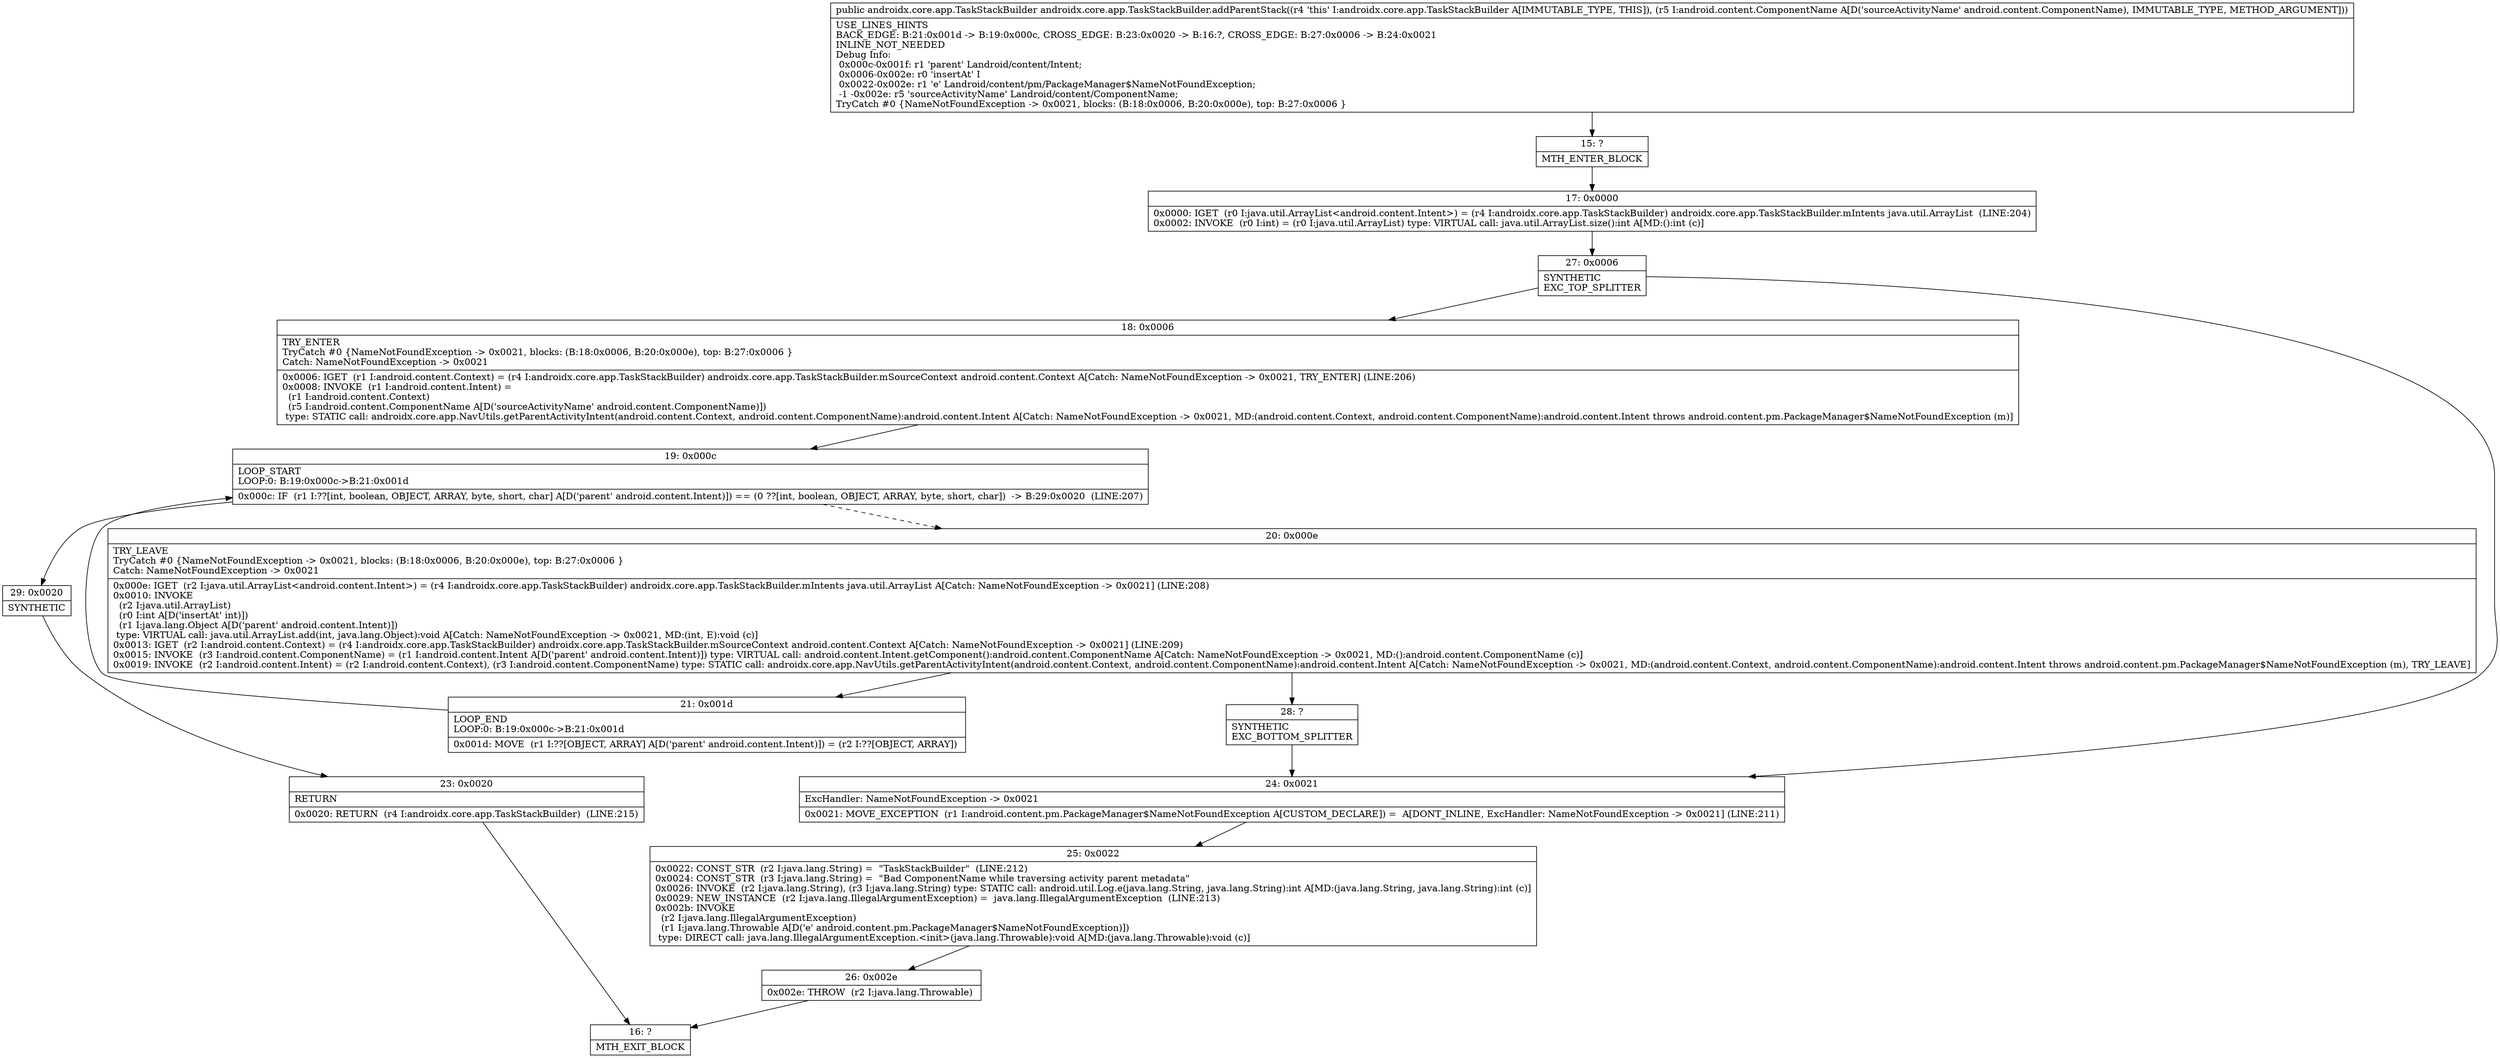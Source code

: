 digraph "CFG forandroidx.core.app.TaskStackBuilder.addParentStack(Landroid\/content\/ComponentName;)Landroidx\/core\/app\/TaskStackBuilder;" {
Node_15 [shape=record,label="{15\:\ ?|MTH_ENTER_BLOCK\l}"];
Node_17 [shape=record,label="{17\:\ 0x0000|0x0000: IGET  (r0 I:java.util.ArrayList\<android.content.Intent\>) = (r4 I:androidx.core.app.TaskStackBuilder) androidx.core.app.TaskStackBuilder.mIntents java.util.ArrayList  (LINE:204)\l0x0002: INVOKE  (r0 I:int) = (r0 I:java.util.ArrayList) type: VIRTUAL call: java.util.ArrayList.size():int A[MD:():int (c)]\l}"];
Node_27 [shape=record,label="{27\:\ 0x0006|SYNTHETIC\lEXC_TOP_SPLITTER\l}"];
Node_18 [shape=record,label="{18\:\ 0x0006|TRY_ENTER\lTryCatch #0 \{NameNotFoundException \-\> 0x0021, blocks: (B:18:0x0006, B:20:0x000e), top: B:27:0x0006 \}\lCatch: NameNotFoundException \-\> 0x0021\l|0x0006: IGET  (r1 I:android.content.Context) = (r4 I:androidx.core.app.TaskStackBuilder) androidx.core.app.TaskStackBuilder.mSourceContext android.content.Context A[Catch: NameNotFoundException \-\> 0x0021, TRY_ENTER] (LINE:206)\l0x0008: INVOKE  (r1 I:android.content.Intent) = \l  (r1 I:android.content.Context)\l  (r5 I:android.content.ComponentName A[D('sourceActivityName' android.content.ComponentName)])\l type: STATIC call: androidx.core.app.NavUtils.getParentActivityIntent(android.content.Context, android.content.ComponentName):android.content.Intent A[Catch: NameNotFoundException \-\> 0x0021, MD:(android.content.Context, android.content.ComponentName):android.content.Intent throws android.content.pm.PackageManager$NameNotFoundException (m)]\l}"];
Node_19 [shape=record,label="{19\:\ 0x000c|LOOP_START\lLOOP:0: B:19:0x000c\-\>B:21:0x001d\l|0x000c: IF  (r1 I:??[int, boolean, OBJECT, ARRAY, byte, short, char] A[D('parent' android.content.Intent)]) == (0 ??[int, boolean, OBJECT, ARRAY, byte, short, char])  \-\> B:29:0x0020  (LINE:207)\l}"];
Node_20 [shape=record,label="{20\:\ 0x000e|TRY_LEAVE\lTryCatch #0 \{NameNotFoundException \-\> 0x0021, blocks: (B:18:0x0006, B:20:0x000e), top: B:27:0x0006 \}\lCatch: NameNotFoundException \-\> 0x0021\l|0x000e: IGET  (r2 I:java.util.ArrayList\<android.content.Intent\>) = (r4 I:androidx.core.app.TaskStackBuilder) androidx.core.app.TaskStackBuilder.mIntents java.util.ArrayList A[Catch: NameNotFoundException \-\> 0x0021] (LINE:208)\l0x0010: INVOKE  \l  (r2 I:java.util.ArrayList)\l  (r0 I:int A[D('insertAt' int)])\l  (r1 I:java.lang.Object A[D('parent' android.content.Intent)])\l type: VIRTUAL call: java.util.ArrayList.add(int, java.lang.Object):void A[Catch: NameNotFoundException \-\> 0x0021, MD:(int, E):void (c)]\l0x0013: IGET  (r2 I:android.content.Context) = (r4 I:androidx.core.app.TaskStackBuilder) androidx.core.app.TaskStackBuilder.mSourceContext android.content.Context A[Catch: NameNotFoundException \-\> 0x0021] (LINE:209)\l0x0015: INVOKE  (r3 I:android.content.ComponentName) = (r1 I:android.content.Intent A[D('parent' android.content.Intent)]) type: VIRTUAL call: android.content.Intent.getComponent():android.content.ComponentName A[Catch: NameNotFoundException \-\> 0x0021, MD:():android.content.ComponentName (c)]\l0x0019: INVOKE  (r2 I:android.content.Intent) = (r2 I:android.content.Context), (r3 I:android.content.ComponentName) type: STATIC call: androidx.core.app.NavUtils.getParentActivityIntent(android.content.Context, android.content.ComponentName):android.content.Intent A[Catch: NameNotFoundException \-\> 0x0021, MD:(android.content.Context, android.content.ComponentName):android.content.Intent throws android.content.pm.PackageManager$NameNotFoundException (m), TRY_LEAVE]\l}"];
Node_21 [shape=record,label="{21\:\ 0x001d|LOOP_END\lLOOP:0: B:19:0x000c\-\>B:21:0x001d\l|0x001d: MOVE  (r1 I:??[OBJECT, ARRAY] A[D('parent' android.content.Intent)]) = (r2 I:??[OBJECT, ARRAY]) \l}"];
Node_28 [shape=record,label="{28\:\ ?|SYNTHETIC\lEXC_BOTTOM_SPLITTER\l}"];
Node_29 [shape=record,label="{29\:\ 0x0020|SYNTHETIC\l}"];
Node_23 [shape=record,label="{23\:\ 0x0020|RETURN\l|0x0020: RETURN  (r4 I:androidx.core.app.TaskStackBuilder)  (LINE:215)\l}"];
Node_16 [shape=record,label="{16\:\ ?|MTH_EXIT_BLOCK\l}"];
Node_24 [shape=record,label="{24\:\ 0x0021|ExcHandler: NameNotFoundException \-\> 0x0021\l|0x0021: MOVE_EXCEPTION  (r1 I:android.content.pm.PackageManager$NameNotFoundException A[CUSTOM_DECLARE]) =  A[DONT_INLINE, ExcHandler: NameNotFoundException \-\> 0x0021] (LINE:211)\l}"];
Node_25 [shape=record,label="{25\:\ 0x0022|0x0022: CONST_STR  (r2 I:java.lang.String) =  \"TaskStackBuilder\"  (LINE:212)\l0x0024: CONST_STR  (r3 I:java.lang.String) =  \"Bad ComponentName while traversing activity parent metadata\" \l0x0026: INVOKE  (r2 I:java.lang.String), (r3 I:java.lang.String) type: STATIC call: android.util.Log.e(java.lang.String, java.lang.String):int A[MD:(java.lang.String, java.lang.String):int (c)]\l0x0029: NEW_INSTANCE  (r2 I:java.lang.IllegalArgumentException) =  java.lang.IllegalArgumentException  (LINE:213)\l0x002b: INVOKE  \l  (r2 I:java.lang.IllegalArgumentException)\l  (r1 I:java.lang.Throwable A[D('e' android.content.pm.PackageManager$NameNotFoundException)])\l type: DIRECT call: java.lang.IllegalArgumentException.\<init\>(java.lang.Throwable):void A[MD:(java.lang.Throwable):void (c)]\l}"];
Node_26 [shape=record,label="{26\:\ 0x002e|0x002e: THROW  (r2 I:java.lang.Throwable) \l}"];
MethodNode[shape=record,label="{public androidx.core.app.TaskStackBuilder androidx.core.app.TaskStackBuilder.addParentStack((r4 'this' I:androidx.core.app.TaskStackBuilder A[IMMUTABLE_TYPE, THIS]), (r5 I:android.content.ComponentName A[D('sourceActivityName' android.content.ComponentName), IMMUTABLE_TYPE, METHOD_ARGUMENT]))  | USE_LINES_HINTS\lBACK_EDGE: B:21:0x001d \-\> B:19:0x000c, CROSS_EDGE: B:23:0x0020 \-\> B:16:?, CROSS_EDGE: B:27:0x0006 \-\> B:24:0x0021\lINLINE_NOT_NEEDED\lDebug Info:\l  0x000c\-0x001f: r1 'parent' Landroid\/content\/Intent;\l  0x0006\-0x002e: r0 'insertAt' I\l  0x0022\-0x002e: r1 'e' Landroid\/content\/pm\/PackageManager$NameNotFoundException;\l  \-1 \-0x002e: r5 'sourceActivityName' Landroid\/content\/ComponentName;\lTryCatch #0 \{NameNotFoundException \-\> 0x0021, blocks: (B:18:0x0006, B:20:0x000e), top: B:27:0x0006 \}\l}"];
MethodNode -> Node_15;Node_15 -> Node_17;
Node_17 -> Node_27;
Node_27 -> Node_18;
Node_27 -> Node_24;
Node_18 -> Node_19;
Node_19 -> Node_20[style=dashed];
Node_19 -> Node_29;
Node_20 -> Node_21;
Node_20 -> Node_28;
Node_21 -> Node_19;
Node_28 -> Node_24;
Node_29 -> Node_23;
Node_23 -> Node_16;
Node_24 -> Node_25;
Node_25 -> Node_26;
Node_26 -> Node_16;
}

